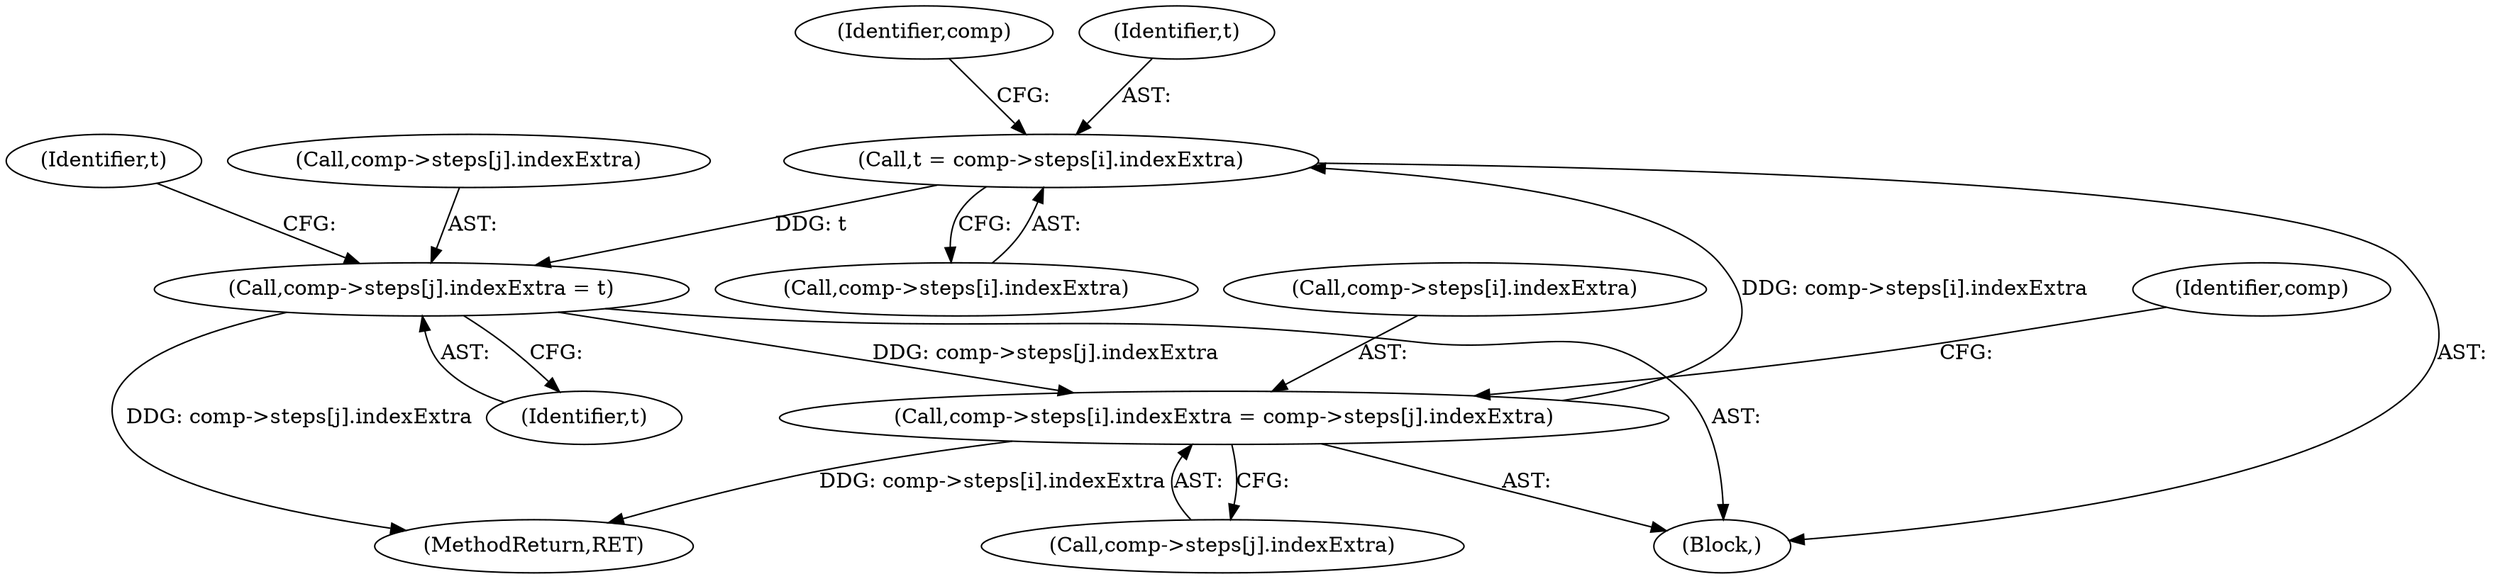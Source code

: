 digraph "0_Chrome_96dbafe288dbe2f0cc45fa3c39daf6d0c37acbab_26@array" {
"1000324" [label="(Call,t = comp->steps[i].indexExtra)"];
"1000333" [label="(Call,comp->steps[i].indexExtra = comp->steps[j].indexExtra)"];
"1000348" [label="(Call,comp->steps[j].indexExtra = t)"];
"1000324" [label="(Call,t = comp->steps[i].indexExtra)"];
"1000348" [label="(Call,comp->steps[j].indexExtra = t)"];
"1000486" [label="(MethodReturn,RET)"];
"1000337" [label="(Identifier,comp)"];
"1000324" [label="(Call,t = comp->steps[i].indexExtra)"];
"1000325" [label="(Identifier,t)"];
"1000121" [label="(Block,)"];
"1000356" [label="(Identifier,t)"];
"1000352" [label="(Identifier,comp)"];
"1000334" [label="(Call,comp->steps[i].indexExtra)"];
"1000341" [label="(Call,comp->steps[j].indexExtra)"];
"1000326" [label="(Call,comp->steps[i].indexExtra)"];
"1000349" [label="(Call,comp->steps[j].indexExtra)"];
"1000333" [label="(Call,comp->steps[i].indexExtra = comp->steps[j].indexExtra)"];
"1000358" [label="(Identifier,t)"];
"1000324" -> "1000121"  [label="AST: "];
"1000324" -> "1000326"  [label="CFG: "];
"1000325" -> "1000324"  [label="AST: "];
"1000326" -> "1000324"  [label="AST: "];
"1000337" -> "1000324"  [label="CFG: "];
"1000333" -> "1000324"  [label="DDG: comp->steps[i].indexExtra"];
"1000324" -> "1000348"  [label="DDG: t"];
"1000333" -> "1000121"  [label="AST: "];
"1000333" -> "1000341"  [label="CFG: "];
"1000334" -> "1000333"  [label="AST: "];
"1000341" -> "1000333"  [label="AST: "];
"1000352" -> "1000333"  [label="CFG: "];
"1000333" -> "1000486"  [label="DDG: comp->steps[i].indexExtra"];
"1000348" -> "1000333"  [label="DDG: comp->steps[j].indexExtra"];
"1000348" -> "1000121"  [label="AST: "];
"1000348" -> "1000356"  [label="CFG: "];
"1000349" -> "1000348"  [label="AST: "];
"1000356" -> "1000348"  [label="AST: "];
"1000358" -> "1000348"  [label="CFG: "];
"1000348" -> "1000486"  [label="DDG: comp->steps[j].indexExtra"];
}
